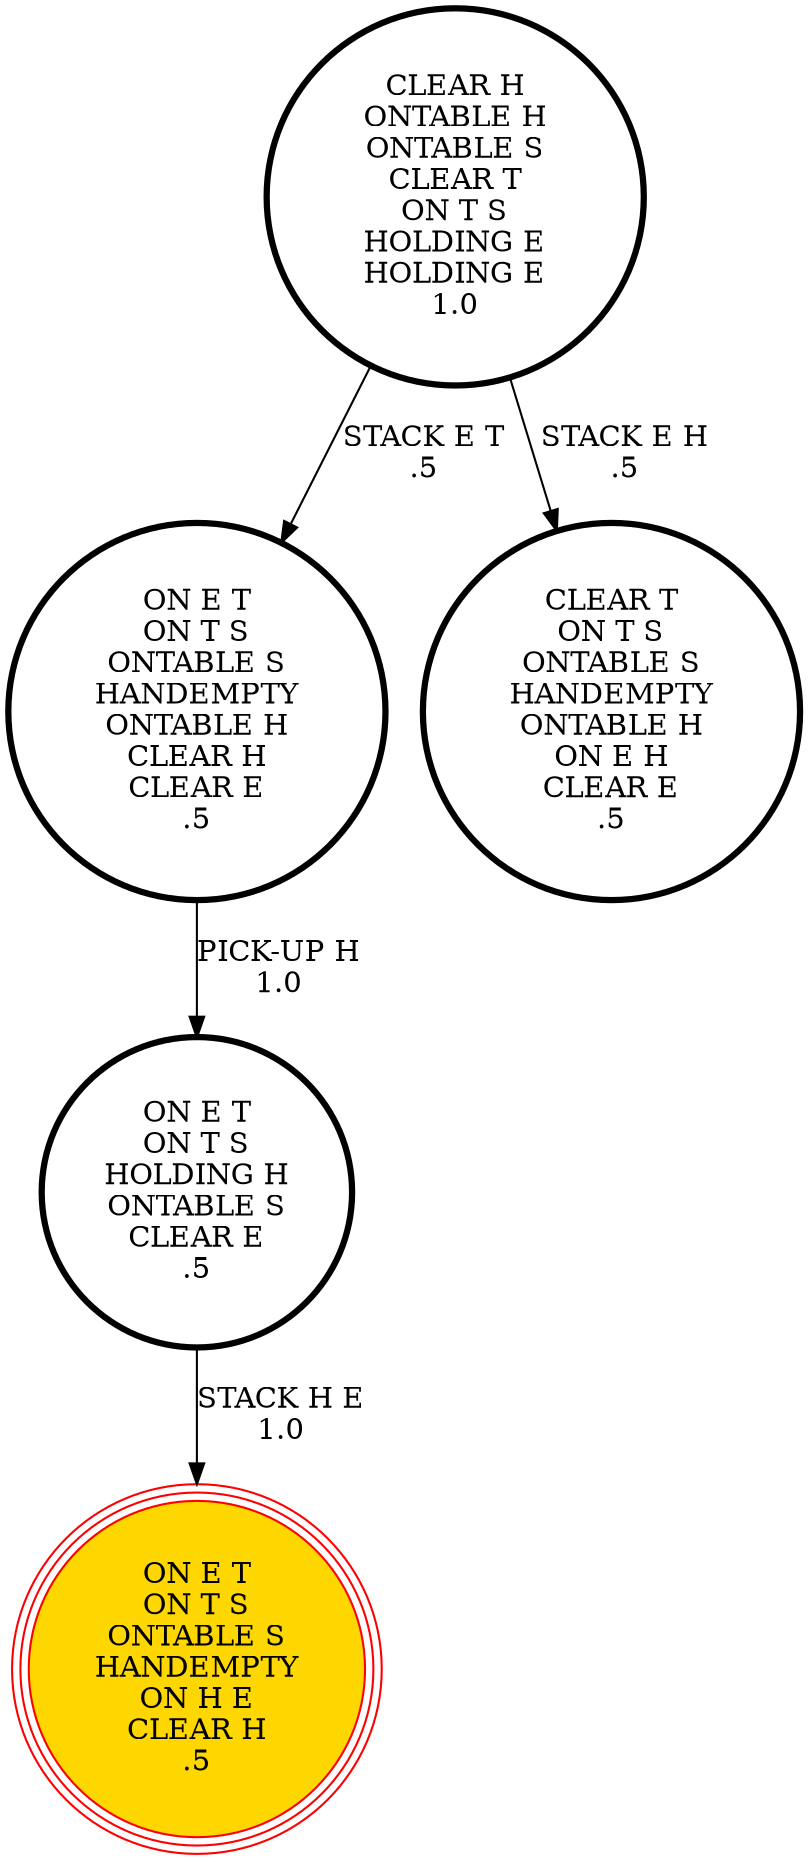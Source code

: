 digraph {
"ON E T\nON T S\nONTABLE S\nHANDEMPTY\nONTABLE H\nCLEAR H\nCLEAR E\n.5\n" -> "ON E T\nON T S\nHOLDING H\nONTABLE S\nCLEAR E\n.5\n"[label="PICK-UP H\n1.0\n"];
"CLEAR H\nONTABLE H\nONTABLE S\nCLEAR T\nON T S\nHOLDING E\nHOLDING E\n1.0\n" -> "ON E T\nON T S\nONTABLE S\nHANDEMPTY\nONTABLE H\nCLEAR H\nCLEAR E\n.5\n"[label="STACK E T\n.5\n"];
"CLEAR H\nONTABLE H\nONTABLE S\nCLEAR T\nON T S\nHOLDING E\nHOLDING E\n1.0\n" -> "CLEAR T\nON T S\nONTABLE S\nHANDEMPTY\nONTABLE H\nON E H\nCLEAR E\n.5\n"[label="STACK E H\n.5\n"];
"ON E T\nON T S\nHOLDING H\nONTABLE S\nCLEAR E\n.5\n" -> "ON E T\nON T S\nONTABLE S\nHANDEMPTY\nON H E\nCLEAR H\n.5\n"[label="STACK H E\n1.0\n"];
"CLEAR T\nON T S\nONTABLE S\nHANDEMPTY\nONTABLE H\nON E H\nCLEAR E\n.5\n" [shape=circle, penwidth=3];
"ON E T\nON T S\nONTABLE S\nHANDEMPTY\nON H E\nCLEAR H\n.5\n" [shape=circle, style=filled color=red, fillcolor=gold, peripheries=3];
"CLEAR T\nON T S\nONTABLE S\nHANDEMPTY\nONTABLE H\nON E H\nCLEAR E\n.5\n" [shape=circle, penwidth=3];
"ON E T\nON T S\nONTABLE S\nHANDEMPTY\nONTABLE H\nCLEAR H\nCLEAR E\n.5\n" [shape=circle, penwidth=3];
"ON E T\nON T S\nHOLDING H\nONTABLE S\nCLEAR E\n.5\n" [shape=circle, penwidth=3];
"ON E T\nON T S\nONTABLE S\nHANDEMPTY\nON H E\nCLEAR H\n.5\n" [shape=circle, style=filled color=red, fillcolor=gold, peripheries=3];
"CLEAR H\nONTABLE H\nONTABLE S\nCLEAR T\nON T S\nHOLDING E\nHOLDING E\n1.0\n" [shape=circle, penwidth=3];
}
